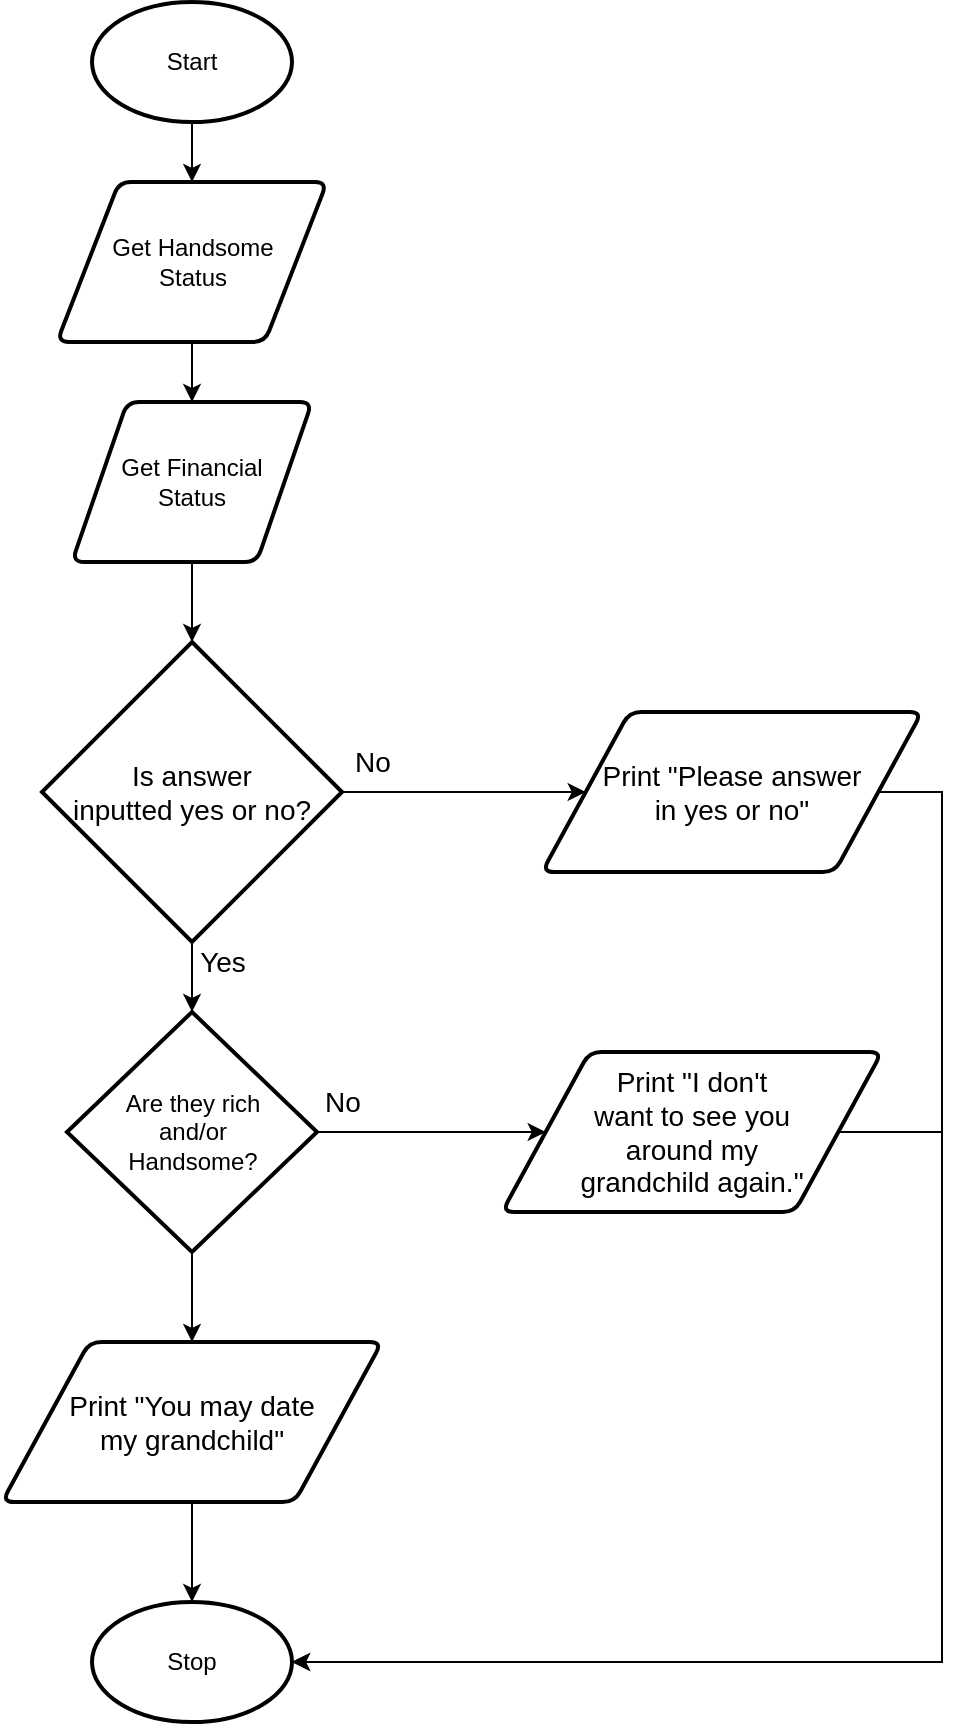 <mxfile>
    <diagram id="BC3TwrCMmuUrh3UAVr00" name="Page-1">
        <mxGraphModel dx="594" dy="529" grid="1" gridSize="10" guides="1" tooltips="1" connect="1" arrows="1" fold="1" page="1" pageScale="1" pageWidth="827" pageHeight="1169" math="0" shadow="0">
            <root>
                <mxCell id="0"/>
                <mxCell id="1" parent="0"/>
                <mxCell id="2" style="edgeStyle=orthogonalEdgeStyle;html=1;entryX=0.5;entryY=0;entryDx=0;entryDy=0;" parent="1" source="3" target="5" edge="1">
                    <mxGeometry relative="1" as="geometry"/>
                </mxCell>
                <mxCell id="3" value="Start" style="strokeWidth=2;html=1;shape=mxgraph.flowchart.start_1;whiteSpace=wrap;" parent="1" vertex="1">
                    <mxGeometry x="355" y="20" width="100" height="60" as="geometry"/>
                </mxCell>
                <mxCell id="20" style="edgeStyle=none;html=1;entryX=0.5;entryY=0;entryDx=0;entryDy=0;" edge="1" parent="1" source="5" target="19">
                    <mxGeometry relative="1" as="geometry"/>
                </mxCell>
                <mxCell id="5" value="Get Handsome&lt;br&gt;Status" style="shape=parallelogram;html=1;strokeWidth=2;perimeter=parallelogramPerimeter;whiteSpace=wrap;rounded=1;arcSize=12;size=0.23;" parent="1" vertex="1">
                    <mxGeometry x="337.5" y="110" width="135" height="80" as="geometry"/>
                </mxCell>
                <mxCell id="33" style="edgeStyle=orthogonalEdgeStyle;rounded=0;html=1;entryX=0.5;entryY=0;entryDx=0;entryDy=0;entryPerimeter=0;fontSize=14;" edge="1" parent="1" source="19" target="29">
                    <mxGeometry relative="1" as="geometry"/>
                </mxCell>
                <mxCell id="19" value="Get Financial&lt;br&gt;Status" style="shape=parallelogram;html=1;strokeWidth=2;perimeter=parallelogramPerimeter;whiteSpace=wrap;rounded=1;arcSize=12;size=0.23;" vertex="1" parent="1">
                    <mxGeometry x="345" y="220" width="120" height="80" as="geometry"/>
                </mxCell>
                <mxCell id="31" style="edgeStyle=orthogonalEdgeStyle;rounded=0;html=1;fontSize=14;" edge="1" parent="1" source="21" target="23">
                    <mxGeometry relative="1" as="geometry"/>
                </mxCell>
                <mxCell id="41" style="edgeStyle=orthogonalEdgeStyle;rounded=0;html=1;entryX=0.5;entryY=0;entryDx=0;entryDy=0;fontSize=14;" edge="1" parent="1" source="21" target="40">
                    <mxGeometry relative="1" as="geometry"/>
                </mxCell>
                <mxCell id="21" value="Are they rich&lt;br&gt;and/or&lt;br&gt;Handsome?" style="strokeWidth=2;html=1;shape=mxgraph.flowchart.decision;whiteSpace=wrap;" vertex="1" parent="1">
                    <mxGeometry x="342.5" y="525" width="125" height="120" as="geometry"/>
                </mxCell>
                <mxCell id="44" style="edgeStyle=orthogonalEdgeStyle;rounded=0;html=1;entryX=1;entryY=0.5;entryDx=0;entryDy=0;entryPerimeter=0;fontSize=14;" edge="1" parent="1" source="23" target="42">
                    <mxGeometry relative="1" as="geometry">
                        <Array as="points">
                            <mxPoint x="780" y="585"/>
                            <mxPoint x="780" y="850"/>
                        </Array>
                    </mxGeometry>
                </mxCell>
                <mxCell id="23" value="Print &quot;I don't&lt;br&gt;want to see you&lt;br&gt;around my &lt;br&gt;grandchild again.&quot;" style="shape=parallelogram;html=1;strokeWidth=2;perimeter=parallelogramPerimeter;whiteSpace=wrap;rounded=1;arcSize=12;size=0.23;fontSize=14;" vertex="1" parent="1">
                    <mxGeometry x="560" y="545" width="190" height="80" as="geometry"/>
                </mxCell>
                <mxCell id="25" value="No" style="text;html=1;align=center;verticalAlign=middle;resizable=0;points=[];autosize=1;strokeColor=none;fillColor=none;fontSize=14;" vertex="1" parent="1">
                    <mxGeometry x="480" y="390" width="30" height="20" as="geometry"/>
                </mxCell>
                <mxCell id="34" style="edgeStyle=orthogonalEdgeStyle;rounded=0;html=1;entryX=0.5;entryY=0;entryDx=0;entryDy=0;entryPerimeter=0;fontSize=14;" edge="1" parent="1" source="29" target="21">
                    <mxGeometry relative="1" as="geometry"/>
                </mxCell>
                <mxCell id="38" style="edgeStyle=orthogonalEdgeStyle;rounded=0;html=1;entryX=0;entryY=0.5;entryDx=0;entryDy=0;fontSize=14;" edge="1" parent="1" source="29" target="37">
                    <mxGeometry relative="1" as="geometry"/>
                </mxCell>
                <mxCell id="29" value="Is answer&lt;br&gt;inputted yes or no?" style="strokeWidth=2;html=1;shape=mxgraph.flowchart.decision;whiteSpace=wrap;fontSize=14;" vertex="1" parent="1">
                    <mxGeometry x="330" y="340" width="150" height="150" as="geometry"/>
                </mxCell>
                <mxCell id="35" value="Yes" style="text;html=1;align=center;verticalAlign=middle;resizable=0;points=[];autosize=1;strokeColor=none;fillColor=none;fontSize=14;" vertex="1" parent="1">
                    <mxGeometry x="400" y="490" width="40" height="20" as="geometry"/>
                </mxCell>
                <mxCell id="45" style="edgeStyle=orthogonalEdgeStyle;rounded=0;html=1;entryX=1;entryY=0.5;entryDx=0;entryDy=0;entryPerimeter=0;fontSize=14;" edge="1" parent="1" source="37" target="42">
                    <mxGeometry relative="1" as="geometry">
                        <Array as="points">
                            <mxPoint x="780" y="415"/>
                            <mxPoint x="780" y="850"/>
                        </Array>
                    </mxGeometry>
                </mxCell>
                <mxCell id="37" value="Print &quot;Please answer&lt;br&gt;in yes or no&quot;" style="shape=parallelogram;html=1;strokeWidth=2;perimeter=parallelogramPerimeter;whiteSpace=wrap;rounded=1;arcSize=12;size=0.23;fontSize=14;" vertex="1" parent="1">
                    <mxGeometry x="580" y="375" width="190" height="80" as="geometry"/>
                </mxCell>
                <mxCell id="39" value="No" style="text;html=1;align=center;verticalAlign=middle;resizable=0;points=[];autosize=1;strokeColor=none;fillColor=none;fontSize=14;" vertex="1" parent="1">
                    <mxGeometry x="465" y="560" width="30" height="20" as="geometry"/>
                </mxCell>
                <mxCell id="43" style="edgeStyle=orthogonalEdgeStyle;rounded=0;html=1;entryX=0.5;entryY=0;entryDx=0;entryDy=0;entryPerimeter=0;fontSize=14;" edge="1" parent="1" source="40" target="42">
                    <mxGeometry relative="1" as="geometry"/>
                </mxCell>
                <mxCell id="40" value="Print &quot;You may date&lt;br&gt;my grandchild&quot;" style="shape=parallelogram;html=1;strokeWidth=2;perimeter=parallelogramPerimeter;whiteSpace=wrap;rounded=1;arcSize=12;size=0.23;fontSize=14;" vertex="1" parent="1">
                    <mxGeometry x="310" y="690" width="190" height="80" as="geometry"/>
                </mxCell>
                <mxCell id="42" value="Stop" style="strokeWidth=2;html=1;shape=mxgraph.flowchart.start_1;whiteSpace=wrap;" vertex="1" parent="1">
                    <mxGeometry x="355" y="820" width="100" height="60" as="geometry"/>
                </mxCell>
            </root>
        </mxGraphModel>
    </diagram>
</mxfile>